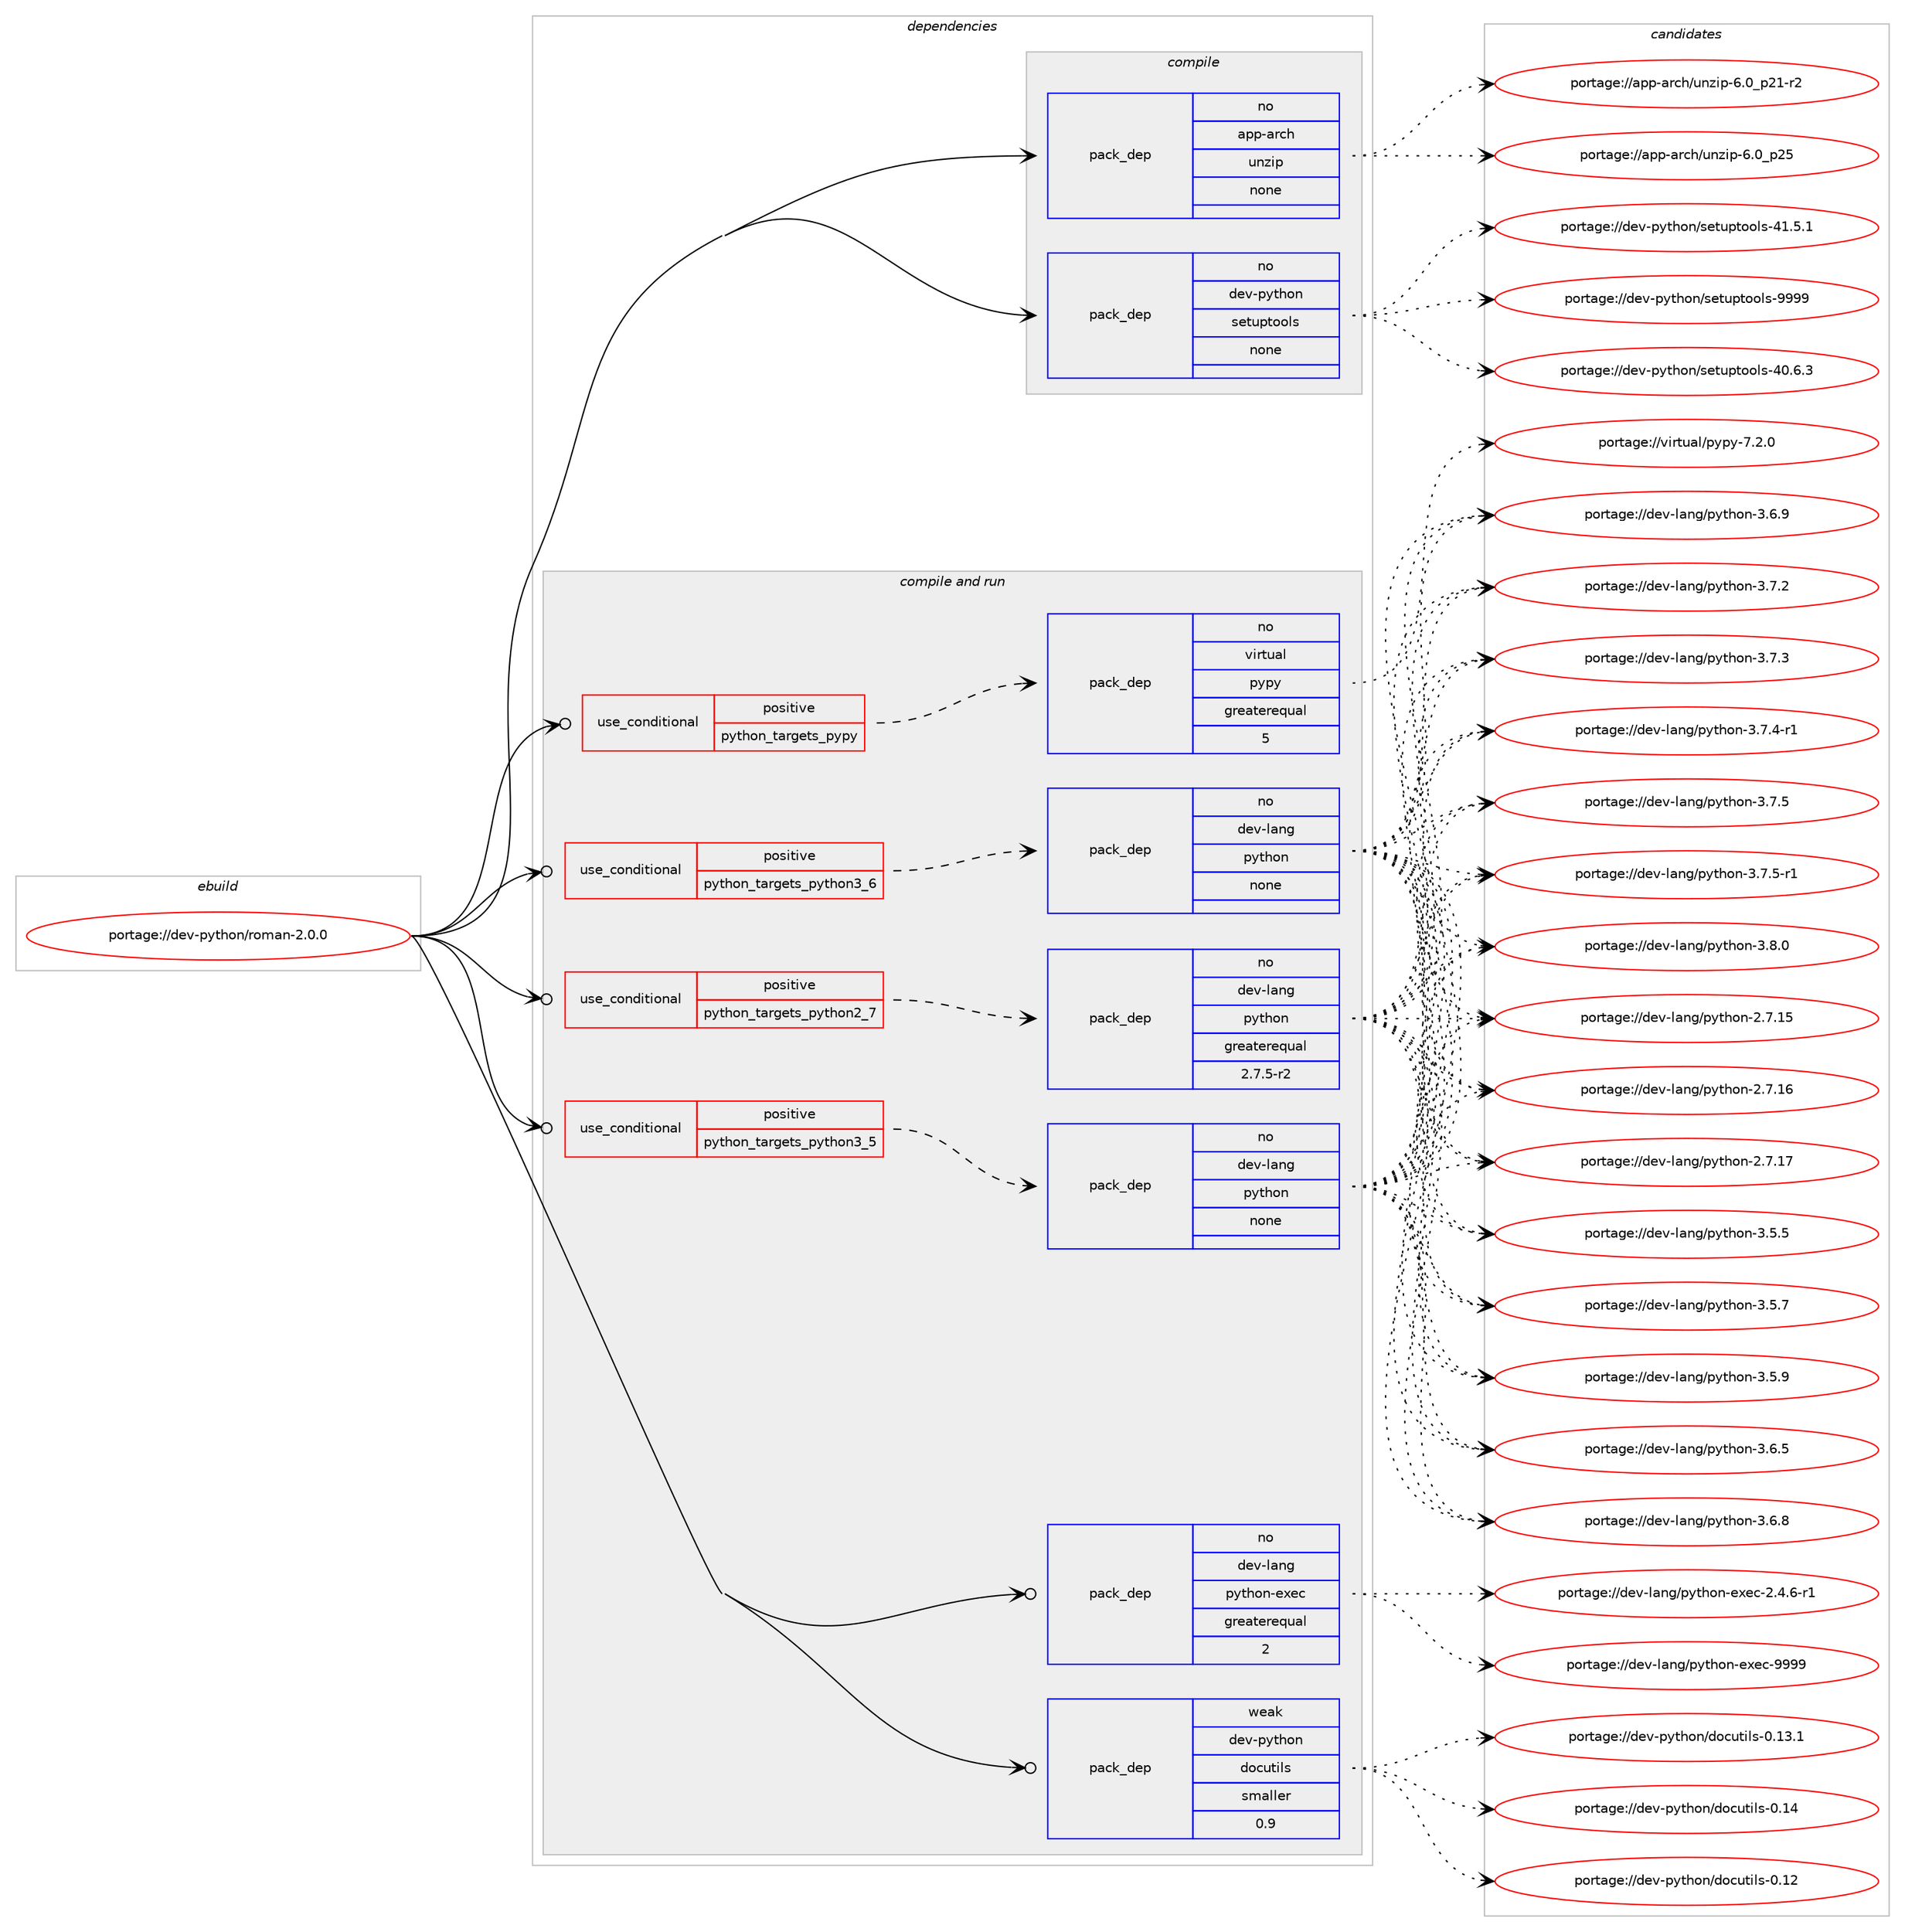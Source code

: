 digraph prolog {

# *************
# Graph options
# *************

newrank=true;
concentrate=true;
compound=true;
graph [rankdir=LR,fontname=Helvetica,fontsize=10,ranksep=1.5];#, ranksep=2.5, nodesep=0.2];
edge  [arrowhead=vee];
node  [fontname=Helvetica,fontsize=10];

# **********
# The ebuild
# **********

subgraph cluster_leftcol {
color=gray;
rank=same;
label=<<i>ebuild</i>>;
id [label="portage://dev-python/roman-2.0.0", color=red, width=4, href="../dev-python/roman-2.0.0.svg"];
}

# ****************
# The dependencies
# ****************

subgraph cluster_midcol {
color=gray;
label=<<i>dependencies</i>>;
subgraph cluster_compile {
fillcolor="#eeeeee";
style=filled;
label=<<i>compile</i>>;
subgraph pack129187 {
dependency170701 [label=<<TABLE BORDER="0" CELLBORDER="1" CELLSPACING="0" CELLPADDING="4" WIDTH="220"><TR><TD ROWSPAN="6" CELLPADDING="30">pack_dep</TD></TR><TR><TD WIDTH="110">no</TD></TR><TR><TD>app-arch</TD></TR><TR><TD>unzip</TD></TR><TR><TD>none</TD></TR><TR><TD></TD></TR></TABLE>>, shape=none, color=blue];
}
id:e -> dependency170701:w [weight=20,style="solid",arrowhead="vee"];
subgraph pack129188 {
dependency170702 [label=<<TABLE BORDER="0" CELLBORDER="1" CELLSPACING="0" CELLPADDING="4" WIDTH="220"><TR><TD ROWSPAN="6" CELLPADDING="30">pack_dep</TD></TR><TR><TD WIDTH="110">no</TD></TR><TR><TD>dev-python</TD></TR><TR><TD>setuptools</TD></TR><TR><TD>none</TD></TR><TR><TD></TD></TR></TABLE>>, shape=none, color=blue];
}
id:e -> dependency170702:w [weight=20,style="solid",arrowhead="vee"];
}
subgraph cluster_compileandrun {
fillcolor="#eeeeee";
style=filled;
label=<<i>compile and run</i>>;
subgraph cond38111 {
dependency170703 [label=<<TABLE BORDER="0" CELLBORDER="1" CELLSPACING="0" CELLPADDING="4"><TR><TD ROWSPAN="3" CELLPADDING="10">use_conditional</TD></TR><TR><TD>positive</TD></TR><TR><TD>python_targets_pypy</TD></TR></TABLE>>, shape=none, color=red];
subgraph pack129189 {
dependency170704 [label=<<TABLE BORDER="0" CELLBORDER="1" CELLSPACING="0" CELLPADDING="4" WIDTH="220"><TR><TD ROWSPAN="6" CELLPADDING="30">pack_dep</TD></TR><TR><TD WIDTH="110">no</TD></TR><TR><TD>virtual</TD></TR><TR><TD>pypy</TD></TR><TR><TD>greaterequal</TD></TR><TR><TD>5</TD></TR></TABLE>>, shape=none, color=blue];
}
dependency170703:e -> dependency170704:w [weight=20,style="dashed",arrowhead="vee"];
}
id:e -> dependency170703:w [weight=20,style="solid",arrowhead="odotvee"];
subgraph cond38112 {
dependency170705 [label=<<TABLE BORDER="0" CELLBORDER="1" CELLSPACING="0" CELLPADDING="4"><TR><TD ROWSPAN="3" CELLPADDING="10">use_conditional</TD></TR><TR><TD>positive</TD></TR><TR><TD>python_targets_python2_7</TD></TR></TABLE>>, shape=none, color=red];
subgraph pack129190 {
dependency170706 [label=<<TABLE BORDER="0" CELLBORDER="1" CELLSPACING="0" CELLPADDING="4" WIDTH="220"><TR><TD ROWSPAN="6" CELLPADDING="30">pack_dep</TD></TR><TR><TD WIDTH="110">no</TD></TR><TR><TD>dev-lang</TD></TR><TR><TD>python</TD></TR><TR><TD>greaterequal</TD></TR><TR><TD>2.7.5-r2</TD></TR></TABLE>>, shape=none, color=blue];
}
dependency170705:e -> dependency170706:w [weight=20,style="dashed",arrowhead="vee"];
}
id:e -> dependency170705:w [weight=20,style="solid",arrowhead="odotvee"];
subgraph cond38113 {
dependency170707 [label=<<TABLE BORDER="0" CELLBORDER="1" CELLSPACING="0" CELLPADDING="4"><TR><TD ROWSPAN="3" CELLPADDING="10">use_conditional</TD></TR><TR><TD>positive</TD></TR><TR><TD>python_targets_python3_5</TD></TR></TABLE>>, shape=none, color=red];
subgraph pack129191 {
dependency170708 [label=<<TABLE BORDER="0" CELLBORDER="1" CELLSPACING="0" CELLPADDING="4" WIDTH="220"><TR><TD ROWSPAN="6" CELLPADDING="30">pack_dep</TD></TR><TR><TD WIDTH="110">no</TD></TR><TR><TD>dev-lang</TD></TR><TR><TD>python</TD></TR><TR><TD>none</TD></TR><TR><TD></TD></TR></TABLE>>, shape=none, color=blue];
}
dependency170707:e -> dependency170708:w [weight=20,style="dashed",arrowhead="vee"];
}
id:e -> dependency170707:w [weight=20,style="solid",arrowhead="odotvee"];
subgraph cond38114 {
dependency170709 [label=<<TABLE BORDER="0" CELLBORDER="1" CELLSPACING="0" CELLPADDING="4"><TR><TD ROWSPAN="3" CELLPADDING="10">use_conditional</TD></TR><TR><TD>positive</TD></TR><TR><TD>python_targets_python3_6</TD></TR></TABLE>>, shape=none, color=red];
subgraph pack129192 {
dependency170710 [label=<<TABLE BORDER="0" CELLBORDER="1" CELLSPACING="0" CELLPADDING="4" WIDTH="220"><TR><TD ROWSPAN="6" CELLPADDING="30">pack_dep</TD></TR><TR><TD WIDTH="110">no</TD></TR><TR><TD>dev-lang</TD></TR><TR><TD>python</TD></TR><TR><TD>none</TD></TR><TR><TD></TD></TR></TABLE>>, shape=none, color=blue];
}
dependency170709:e -> dependency170710:w [weight=20,style="dashed",arrowhead="vee"];
}
id:e -> dependency170709:w [weight=20,style="solid",arrowhead="odotvee"];
subgraph pack129193 {
dependency170711 [label=<<TABLE BORDER="0" CELLBORDER="1" CELLSPACING="0" CELLPADDING="4" WIDTH="220"><TR><TD ROWSPAN="6" CELLPADDING="30">pack_dep</TD></TR><TR><TD WIDTH="110">no</TD></TR><TR><TD>dev-lang</TD></TR><TR><TD>python-exec</TD></TR><TR><TD>greaterequal</TD></TR><TR><TD>2</TD></TR></TABLE>>, shape=none, color=blue];
}
id:e -> dependency170711:w [weight=20,style="solid",arrowhead="odotvee"];
subgraph pack129194 {
dependency170712 [label=<<TABLE BORDER="0" CELLBORDER="1" CELLSPACING="0" CELLPADDING="4" WIDTH="220"><TR><TD ROWSPAN="6" CELLPADDING="30">pack_dep</TD></TR><TR><TD WIDTH="110">weak</TD></TR><TR><TD>dev-python</TD></TR><TR><TD>docutils</TD></TR><TR><TD>smaller</TD></TR><TR><TD>0.9</TD></TR></TABLE>>, shape=none, color=blue];
}
id:e -> dependency170712:w [weight=20,style="solid",arrowhead="odotvee"];
}
subgraph cluster_run {
fillcolor="#eeeeee";
style=filled;
label=<<i>run</i>>;
}
}

# **************
# The candidates
# **************

subgraph cluster_choices {
rank=same;
color=gray;
label=<<i>candidates</i>>;

subgraph choice129187 {
color=black;
nodesep=1;
choiceportage9711211245971149910447117110122105112455446489511250494511450 [label="portage://app-arch/unzip-6.0_p21-r2", color=red, width=4,href="../app-arch/unzip-6.0_p21-r2.svg"];
choiceportage971121124597114991044711711012210511245544648951125053 [label="portage://app-arch/unzip-6.0_p25", color=red, width=4,href="../app-arch/unzip-6.0_p25.svg"];
dependency170701:e -> choiceportage9711211245971149910447117110122105112455446489511250494511450:w [style=dotted,weight="100"];
dependency170701:e -> choiceportage971121124597114991044711711012210511245544648951125053:w [style=dotted,weight="100"];
}
subgraph choice129188 {
color=black;
nodesep=1;
choiceportage100101118451121211161041111104711510111611711211611111110811545524846544651 [label="portage://dev-python/setuptools-40.6.3", color=red, width=4,href="../dev-python/setuptools-40.6.3.svg"];
choiceportage100101118451121211161041111104711510111611711211611111110811545524946534649 [label="portage://dev-python/setuptools-41.5.1", color=red, width=4,href="../dev-python/setuptools-41.5.1.svg"];
choiceportage10010111845112121116104111110471151011161171121161111111081154557575757 [label="portage://dev-python/setuptools-9999", color=red, width=4,href="../dev-python/setuptools-9999.svg"];
dependency170702:e -> choiceportage100101118451121211161041111104711510111611711211611111110811545524846544651:w [style=dotted,weight="100"];
dependency170702:e -> choiceportage100101118451121211161041111104711510111611711211611111110811545524946534649:w [style=dotted,weight="100"];
dependency170702:e -> choiceportage10010111845112121116104111110471151011161171121161111111081154557575757:w [style=dotted,weight="100"];
}
subgraph choice129189 {
color=black;
nodesep=1;
choiceportage1181051141161179710847112121112121455546504648 [label="portage://virtual/pypy-7.2.0", color=red, width=4,href="../virtual/pypy-7.2.0.svg"];
dependency170704:e -> choiceportage1181051141161179710847112121112121455546504648:w [style=dotted,weight="100"];
}
subgraph choice129190 {
color=black;
nodesep=1;
choiceportage10010111845108971101034711212111610411111045504655464953 [label="portage://dev-lang/python-2.7.15", color=red, width=4,href="../dev-lang/python-2.7.15.svg"];
choiceportage10010111845108971101034711212111610411111045504655464954 [label="portage://dev-lang/python-2.7.16", color=red, width=4,href="../dev-lang/python-2.7.16.svg"];
choiceportage10010111845108971101034711212111610411111045504655464955 [label="portage://dev-lang/python-2.7.17", color=red, width=4,href="../dev-lang/python-2.7.17.svg"];
choiceportage100101118451089711010347112121116104111110455146534653 [label="portage://dev-lang/python-3.5.5", color=red, width=4,href="../dev-lang/python-3.5.5.svg"];
choiceportage100101118451089711010347112121116104111110455146534655 [label="portage://dev-lang/python-3.5.7", color=red, width=4,href="../dev-lang/python-3.5.7.svg"];
choiceportage100101118451089711010347112121116104111110455146534657 [label="portage://dev-lang/python-3.5.9", color=red, width=4,href="../dev-lang/python-3.5.9.svg"];
choiceportage100101118451089711010347112121116104111110455146544653 [label="portage://dev-lang/python-3.6.5", color=red, width=4,href="../dev-lang/python-3.6.5.svg"];
choiceportage100101118451089711010347112121116104111110455146544656 [label="portage://dev-lang/python-3.6.8", color=red, width=4,href="../dev-lang/python-3.6.8.svg"];
choiceportage100101118451089711010347112121116104111110455146544657 [label="portage://dev-lang/python-3.6.9", color=red, width=4,href="../dev-lang/python-3.6.9.svg"];
choiceportage100101118451089711010347112121116104111110455146554650 [label="portage://dev-lang/python-3.7.2", color=red, width=4,href="../dev-lang/python-3.7.2.svg"];
choiceportage100101118451089711010347112121116104111110455146554651 [label="portage://dev-lang/python-3.7.3", color=red, width=4,href="../dev-lang/python-3.7.3.svg"];
choiceportage1001011184510897110103471121211161041111104551465546524511449 [label="portage://dev-lang/python-3.7.4-r1", color=red, width=4,href="../dev-lang/python-3.7.4-r1.svg"];
choiceportage100101118451089711010347112121116104111110455146554653 [label="portage://dev-lang/python-3.7.5", color=red, width=4,href="../dev-lang/python-3.7.5.svg"];
choiceportage1001011184510897110103471121211161041111104551465546534511449 [label="portage://dev-lang/python-3.7.5-r1", color=red, width=4,href="../dev-lang/python-3.7.5-r1.svg"];
choiceportage100101118451089711010347112121116104111110455146564648 [label="portage://dev-lang/python-3.8.0", color=red, width=4,href="../dev-lang/python-3.8.0.svg"];
dependency170706:e -> choiceportage10010111845108971101034711212111610411111045504655464953:w [style=dotted,weight="100"];
dependency170706:e -> choiceportage10010111845108971101034711212111610411111045504655464954:w [style=dotted,weight="100"];
dependency170706:e -> choiceportage10010111845108971101034711212111610411111045504655464955:w [style=dotted,weight="100"];
dependency170706:e -> choiceportage100101118451089711010347112121116104111110455146534653:w [style=dotted,weight="100"];
dependency170706:e -> choiceportage100101118451089711010347112121116104111110455146534655:w [style=dotted,weight="100"];
dependency170706:e -> choiceportage100101118451089711010347112121116104111110455146534657:w [style=dotted,weight="100"];
dependency170706:e -> choiceportage100101118451089711010347112121116104111110455146544653:w [style=dotted,weight="100"];
dependency170706:e -> choiceportage100101118451089711010347112121116104111110455146544656:w [style=dotted,weight="100"];
dependency170706:e -> choiceportage100101118451089711010347112121116104111110455146544657:w [style=dotted,weight="100"];
dependency170706:e -> choiceportage100101118451089711010347112121116104111110455146554650:w [style=dotted,weight="100"];
dependency170706:e -> choiceportage100101118451089711010347112121116104111110455146554651:w [style=dotted,weight="100"];
dependency170706:e -> choiceportage1001011184510897110103471121211161041111104551465546524511449:w [style=dotted,weight="100"];
dependency170706:e -> choiceportage100101118451089711010347112121116104111110455146554653:w [style=dotted,weight="100"];
dependency170706:e -> choiceportage1001011184510897110103471121211161041111104551465546534511449:w [style=dotted,weight="100"];
dependency170706:e -> choiceportage100101118451089711010347112121116104111110455146564648:w [style=dotted,weight="100"];
}
subgraph choice129191 {
color=black;
nodesep=1;
choiceportage10010111845108971101034711212111610411111045504655464953 [label="portage://dev-lang/python-2.7.15", color=red, width=4,href="../dev-lang/python-2.7.15.svg"];
choiceportage10010111845108971101034711212111610411111045504655464954 [label="portage://dev-lang/python-2.7.16", color=red, width=4,href="../dev-lang/python-2.7.16.svg"];
choiceportage10010111845108971101034711212111610411111045504655464955 [label="portage://dev-lang/python-2.7.17", color=red, width=4,href="../dev-lang/python-2.7.17.svg"];
choiceportage100101118451089711010347112121116104111110455146534653 [label="portage://dev-lang/python-3.5.5", color=red, width=4,href="../dev-lang/python-3.5.5.svg"];
choiceportage100101118451089711010347112121116104111110455146534655 [label="portage://dev-lang/python-3.5.7", color=red, width=4,href="../dev-lang/python-3.5.7.svg"];
choiceportage100101118451089711010347112121116104111110455146534657 [label="portage://dev-lang/python-3.5.9", color=red, width=4,href="../dev-lang/python-3.5.9.svg"];
choiceportage100101118451089711010347112121116104111110455146544653 [label="portage://dev-lang/python-3.6.5", color=red, width=4,href="../dev-lang/python-3.6.5.svg"];
choiceportage100101118451089711010347112121116104111110455146544656 [label="portage://dev-lang/python-3.6.8", color=red, width=4,href="../dev-lang/python-3.6.8.svg"];
choiceportage100101118451089711010347112121116104111110455146544657 [label="portage://dev-lang/python-3.6.9", color=red, width=4,href="../dev-lang/python-3.6.9.svg"];
choiceportage100101118451089711010347112121116104111110455146554650 [label="portage://dev-lang/python-3.7.2", color=red, width=4,href="../dev-lang/python-3.7.2.svg"];
choiceportage100101118451089711010347112121116104111110455146554651 [label="portage://dev-lang/python-3.7.3", color=red, width=4,href="../dev-lang/python-3.7.3.svg"];
choiceportage1001011184510897110103471121211161041111104551465546524511449 [label="portage://dev-lang/python-3.7.4-r1", color=red, width=4,href="../dev-lang/python-3.7.4-r1.svg"];
choiceportage100101118451089711010347112121116104111110455146554653 [label="portage://dev-lang/python-3.7.5", color=red, width=4,href="../dev-lang/python-3.7.5.svg"];
choiceportage1001011184510897110103471121211161041111104551465546534511449 [label="portage://dev-lang/python-3.7.5-r1", color=red, width=4,href="../dev-lang/python-3.7.5-r1.svg"];
choiceportage100101118451089711010347112121116104111110455146564648 [label="portage://dev-lang/python-3.8.0", color=red, width=4,href="../dev-lang/python-3.8.0.svg"];
dependency170708:e -> choiceportage10010111845108971101034711212111610411111045504655464953:w [style=dotted,weight="100"];
dependency170708:e -> choiceportage10010111845108971101034711212111610411111045504655464954:w [style=dotted,weight="100"];
dependency170708:e -> choiceportage10010111845108971101034711212111610411111045504655464955:w [style=dotted,weight="100"];
dependency170708:e -> choiceportage100101118451089711010347112121116104111110455146534653:w [style=dotted,weight="100"];
dependency170708:e -> choiceportage100101118451089711010347112121116104111110455146534655:w [style=dotted,weight="100"];
dependency170708:e -> choiceportage100101118451089711010347112121116104111110455146534657:w [style=dotted,weight="100"];
dependency170708:e -> choiceportage100101118451089711010347112121116104111110455146544653:w [style=dotted,weight="100"];
dependency170708:e -> choiceportage100101118451089711010347112121116104111110455146544656:w [style=dotted,weight="100"];
dependency170708:e -> choiceportage100101118451089711010347112121116104111110455146544657:w [style=dotted,weight="100"];
dependency170708:e -> choiceportage100101118451089711010347112121116104111110455146554650:w [style=dotted,weight="100"];
dependency170708:e -> choiceportage100101118451089711010347112121116104111110455146554651:w [style=dotted,weight="100"];
dependency170708:e -> choiceportage1001011184510897110103471121211161041111104551465546524511449:w [style=dotted,weight="100"];
dependency170708:e -> choiceportage100101118451089711010347112121116104111110455146554653:w [style=dotted,weight="100"];
dependency170708:e -> choiceportage1001011184510897110103471121211161041111104551465546534511449:w [style=dotted,weight="100"];
dependency170708:e -> choiceportage100101118451089711010347112121116104111110455146564648:w [style=dotted,weight="100"];
}
subgraph choice129192 {
color=black;
nodesep=1;
choiceportage10010111845108971101034711212111610411111045504655464953 [label="portage://dev-lang/python-2.7.15", color=red, width=4,href="../dev-lang/python-2.7.15.svg"];
choiceportage10010111845108971101034711212111610411111045504655464954 [label="portage://dev-lang/python-2.7.16", color=red, width=4,href="../dev-lang/python-2.7.16.svg"];
choiceportage10010111845108971101034711212111610411111045504655464955 [label="portage://dev-lang/python-2.7.17", color=red, width=4,href="../dev-lang/python-2.7.17.svg"];
choiceportage100101118451089711010347112121116104111110455146534653 [label="portage://dev-lang/python-3.5.5", color=red, width=4,href="../dev-lang/python-3.5.5.svg"];
choiceportage100101118451089711010347112121116104111110455146534655 [label="portage://dev-lang/python-3.5.7", color=red, width=4,href="../dev-lang/python-3.5.7.svg"];
choiceportage100101118451089711010347112121116104111110455146534657 [label="portage://dev-lang/python-3.5.9", color=red, width=4,href="../dev-lang/python-3.5.9.svg"];
choiceportage100101118451089711010347112121116104111110455146544653 [label="portage://dev-lang/python-3.6.5", color=red, width=4,href="../dev-lang/python-3.6.5.svg"];
choiceportage100101118451089711010347112121116104111110455146544656 [label="portage://dev-lang/python-3.6.8", color=red, width=4,href="../dev-lang/python-3.6.8.svg"];
choiceportage100101118451089711010347112121116104111110455146544657 [label="portage://dev-lang/python-3.6.9", color=red, width=4,href="../dev-lang/python-3.6.9.svg"];
choiceportage100101118451089711010347112121116104111110455146554650 [label="portage://dev-lang/python-3.7.2", color=red, width=4,href="../dev-lang/python-3.7.2.svg"];
choiceportage100101118451089711010347112121116104111110455146554651 [label="portage://dev-lang/python-3.7.3", color=red, width=4,href="../dev-lang/python-3.7.3.svg"];
choiceportage1001011184510897110103471121211161041111104551465546524511449 [label="portage://dev-lang/python-3.7.4-r1", color=red, width=4,href="../dev-lang/python-3.7.4-r1.svg"];
choiceportage100101118451089711010347112121116104111110455146554653 [label="portage://dev-lang/python-3.7.5", color=red, width=4,href="../dev-lang/python-3.7.5.svg"];
choiceportage1001011184510897110103471121211161041111104551465546534511449 [label="portage://dev-lang/python-3.7.5-r1", color=red, width=4,href="../dev-lang/python-3.7.5-r1.svg"];
choiceportage100101118451089711010347112121116104111110455146564648 [label="portage://dev-lang/python-3.8.0", color=red, width=4,href="../dev-lang/python-3.8.0.svg"];
dependency170710:e -> choiceportage10010111845108971101034711212111610411111045504655464953:w [style=dotted,weight="100"];
dependency170710:e -> choiceportage10010111845108971101034711212111610411111045504655464954:w [style=dotted,weight="100"];
dependency170710:e -> choiceportage10010111845108971101034711212111610411111045504655464955:w [style=dotted,weight="100"];
dependency170710:e -> choiceportage100101118451089711010347112121116104111110455146534653:w [style=dotted,weight="100"];
dependency170710:e -> choiceportage100101118451089711010347112121116104111110455146534655:w [style=dotted,weight="100"];
dependency170710:e -> choiceportage100101118451089711010347112121116104111110455146534657:w [style=dotted,weight="100"];
dependency170710:e -> choiceportage100101118451089711010347112121116104111110455146544653:w [style=dotted,weight="100"];
dependency170710:e -> choiceportage100101118451089711010347112121116104111110455146544656:w [style=dotted,weight="100"];
dependency170710:e -> choiceportage100101118451089711010347112121116104111110455146544657:w [style=dotted,weight="100"];
dependency170710:e -> choiceportage100101118451089711010347112121116104111110455146554650:w [style=dotted,weight="100"];
dependency170710:e -> choiceportage100101118451089711010347112121116104111110455146554651:w [style=dotted,weight="100"];
dependency170710:e -> choiceportage1001011184510897110103471121211161041111104551465546524511449:w [style=dotted,weight="100"];
dependency170710:e -> choiceportage100101118451089711010347112121116104111110455146554653:w [style=dotted,weight="100"];
dependency170710:e -> choiceportage1001011184510897110103471121211161041111104551465546534511449:w [style=dotted,weight="100"];
dependency170710:e -> choiceportage100101118451089711010347112121116104111110455146564648:w [style=dotted,weight="100"];
}
subgraph choice129193 {
color=black;
nodesep=1;
choiceportage10010111845108971101034711212111610411111045101120101994550465246544511449 [label="portage://dev-lang/python-exec-2.4.6-r1", color=red, width=4,href="../dev-lang/python-exec-2.4.6-r1.svg"];
choiceportage10010111845108971101034711212111610411111045101120101994557575757 [label="portage://dev-lang/python-exec-9999", color=red, width=4,href="../dev-lang/python-exec-9999.svg"];
dependency170711:e -> choiceportage10010111845108971101034711212111610411111045101120101994550465246544511449:w [style=dotted,weight="100"];
dependency170711:e -> choiceportage10010111845108971101034711212111610411111045101120101994557575757:w [style=dotted,weight="100"];
}
subgraph choice129194 {
color=black;
nodesep=1;
choiceportage1001011184511212111610411111047100111991171161051081154548464950 [label="portage://dev-python/docutils-0.12", color=red, width=4,href="../dev-python/docutils-0.12.svg"];
choiceportage10010111845112121116104111110471001119911711610510811545484649514649 [label="portage://dev-python/docutils-0.13.1", color=red, width=4,href="../dev-python/docutils-0.13.1.svg"];
choiceportage1001011184511212111610411111047100111991171161051081154548464952 [label="portage://dev-python/docutils-0.14", color=red, width=4,href="../dev-python/docutils-0.14.svg"];
dependency170712:e -> choiceportage1001011184511212111610411111047100111991171161051081154548464950:w [style=dotted,weight="100"];
dependency170712:e -> choiceportage10010111845112121116104111110471001119911711610510811545484649514649:w [style=dotted,weight="100"];
dependency170712:e -> choiceportage1001011184511212111610411111047100111991171161051081154548464952:w [style=dotted,weight="100"];
}
}

}

